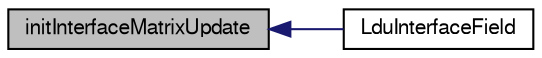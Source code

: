 digraph "initInterfaceMatrixUpdate"
{
  bgcolor="transparent";
  edge [fontname="FreeSans",fontsize="10",labelfontname="FreeSans",labelfontsize="10"];
  node [fontname="FreeSans",fontsize="10",shape=record];
  rankdir="LR";
  Node12 [label="initInterfaceMatrixUpdate",height=0.2,width=0.4,color="black", fillcolor="grey75", style="filled", fontcolor="black"];
  Node12 -> Node13 [dir="back",color="midnightblue",fontsize="10",style="solid",fontname="FreeSans"];
  Node13 [label="LduInterfaceField",height=0.2,width=0.4,color="black",URL="$a26782.html#a2ebdce5ccd38ef2863115b4ac915f353",tooltip="Construct given coupled patch. "];
}
